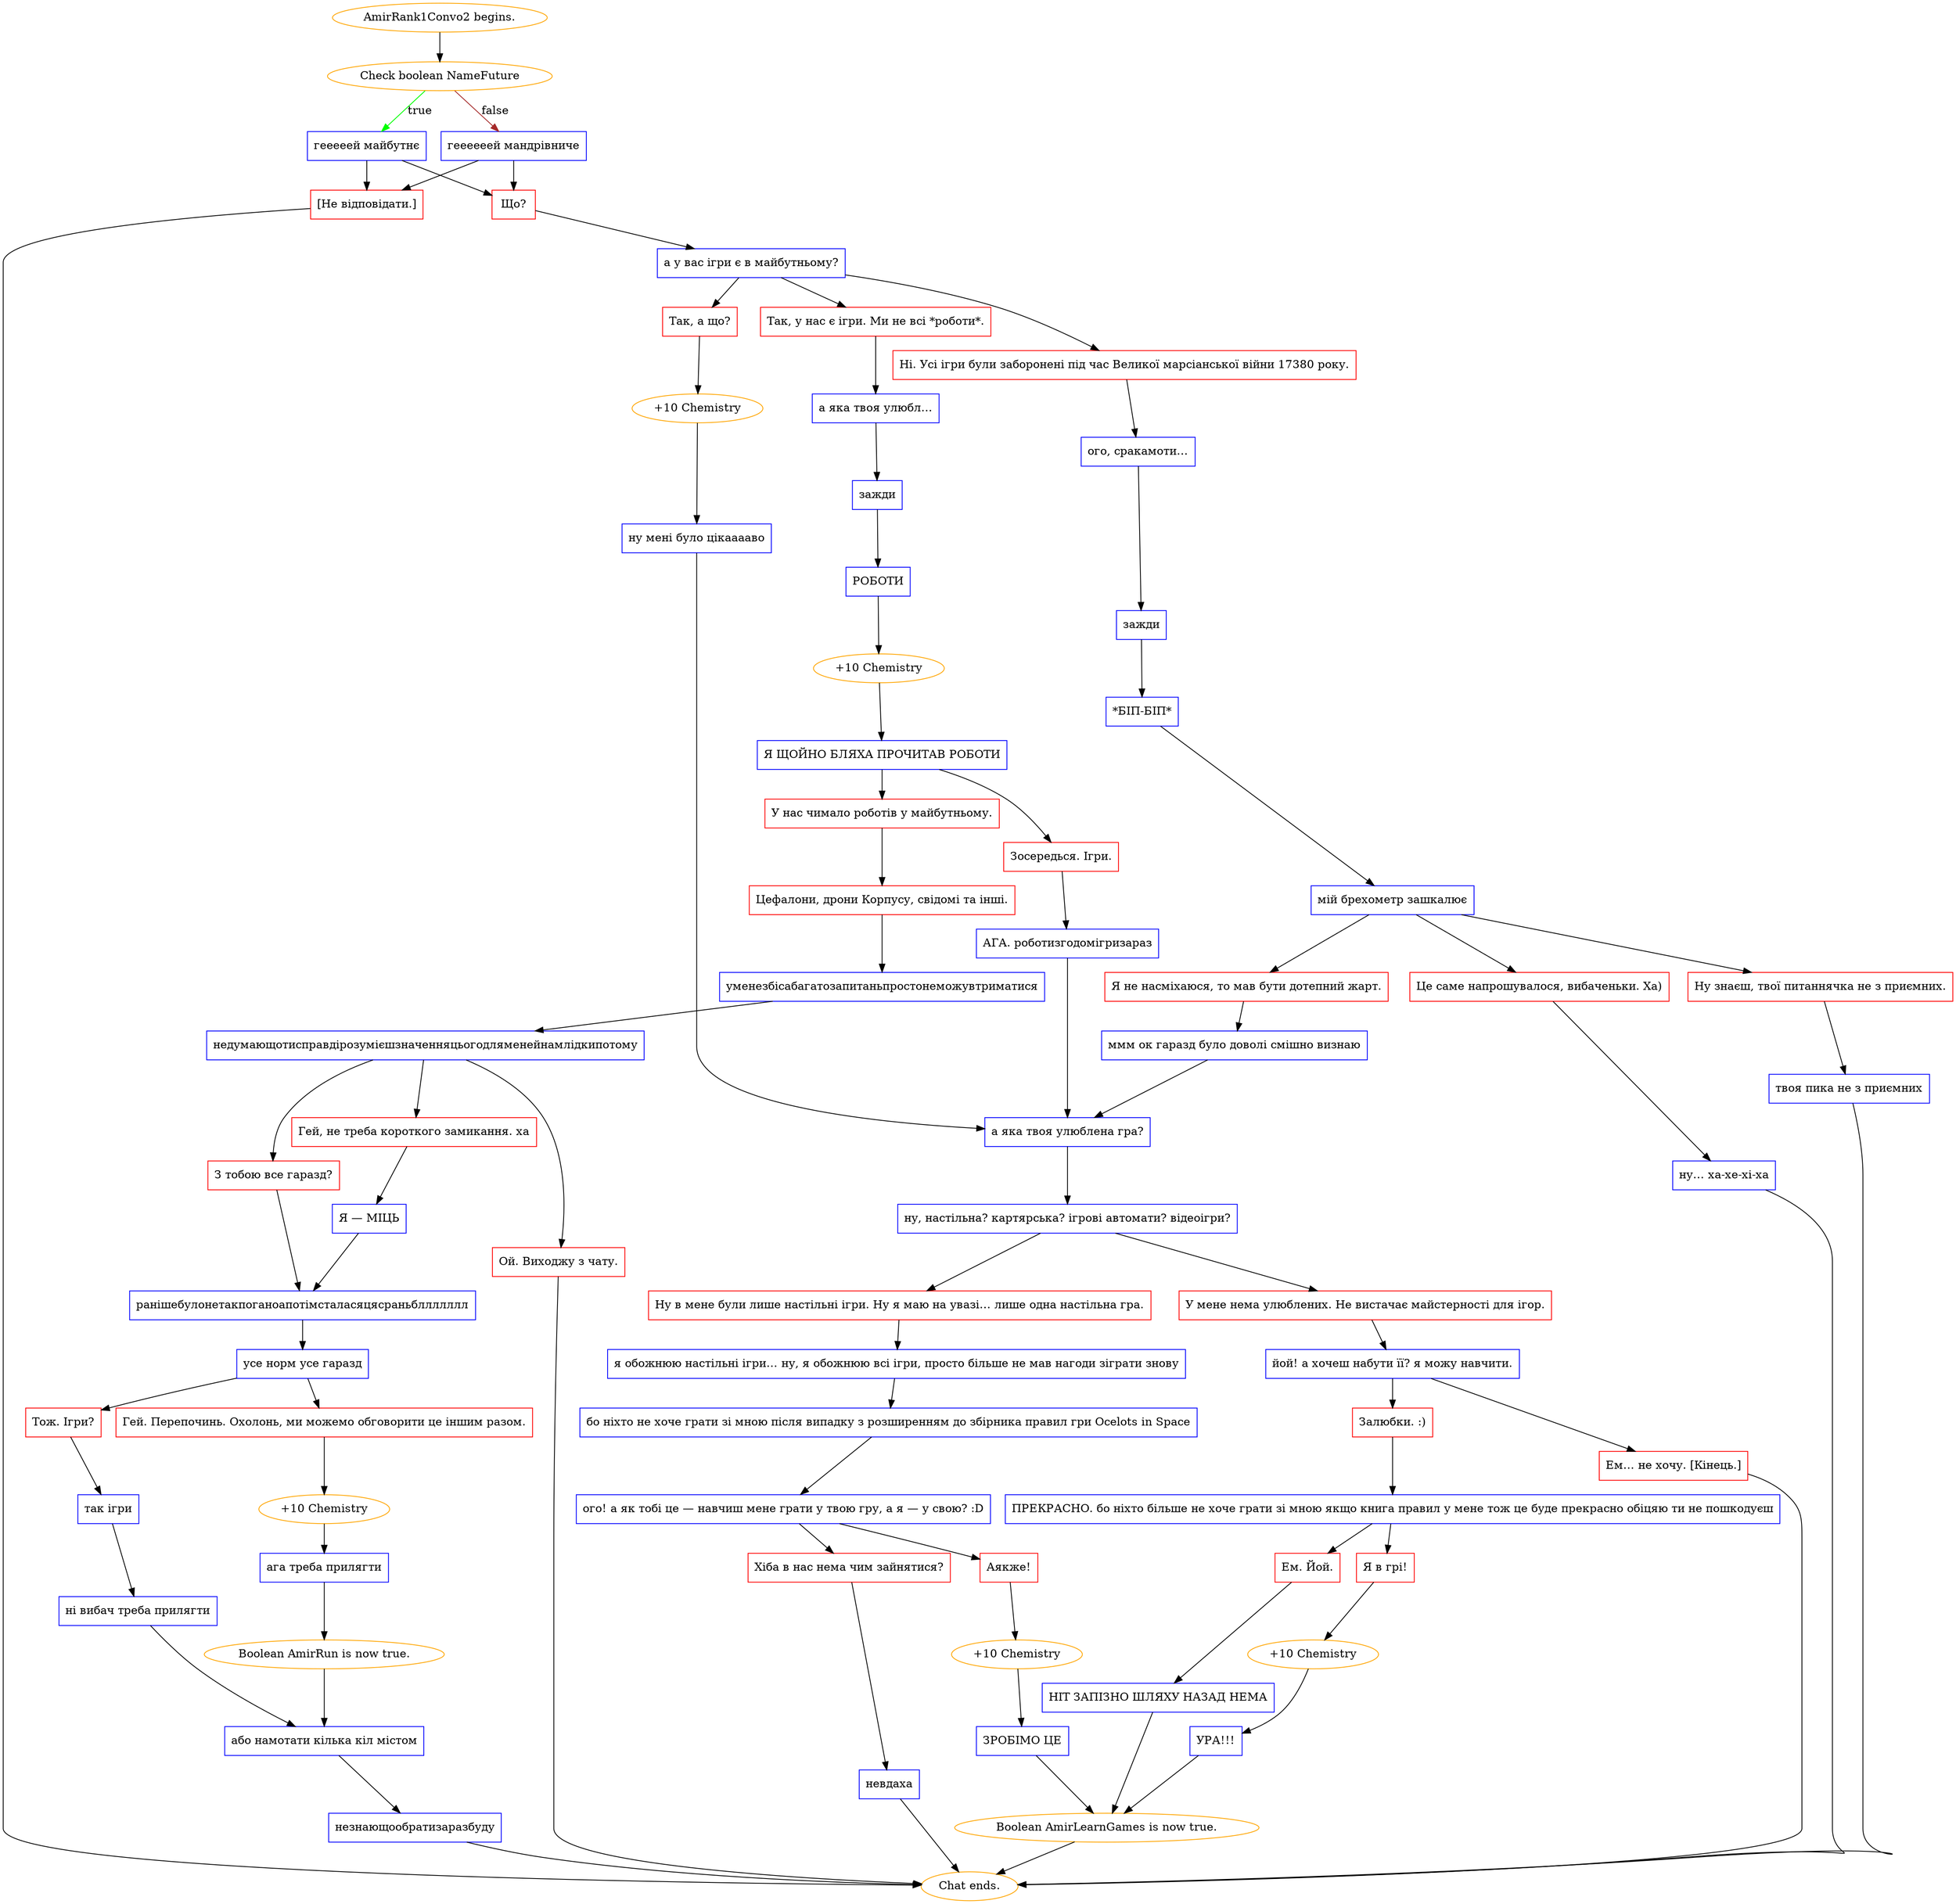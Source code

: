 digraph {
	"AmirRank1Convo2 begins." [color=orange];
		"AmirRank1Convo2 begins." -> j860260689;
	j860260689 [label="Check boolean NameFuture",color=orange];
		j860260689 -> j2421226718 [label=true,color=green];
		j860260689 -> j3719460499 [label=false,color=brown];
	j2421226718 [label="гееееей майбутнє",shape=box,color=blue];
		j2421226718 -> j900101425;
		j2421226718 -> j3548116585;
	j3719460499 [label="геееееей мандрівниче",shape=box,color=blue];
		j3719460499 -> j900101425;
		j3719460499 -> j3548116585;
	j900101425 [label="Що?",shape=box,color=red];
		j900101425 -> j4189539209;
	j3548116585 [label="[Не відповідати.]",shape=box,color=red];
		j3548116585 -> "Chat ends.";
	j4189539209 [label="а у вас ігри є в майбутньому?",shape=box,color=blue];
		j4189539209 -> j1191322311;
		j4189539209 -> j1765315057;
		j4189539209 -> j3285733485;
	"Chat ends." [color=orange];
	j1191322311 [label="Ні. Усі ігри були заборонені під час Великої марсіанської війни 17380 року.",shape=box,color=red];
		j1191322311 -> j3762128036;
	j1765315057 [label="Так, а що?",shape=box,color=red];
		j1765315057 -> j3854967562;
	j3285733485 [label="Так, у нас є ігри. Ми не всі *роботи*.",shape=box,color=red];
		j3285733485 -> j2752341623;
	j3762128036 [label="ого, сракамоти…",shape=box,color=blue];
		j3762128036 -> j516325583;
	j3854967562 [label="+10 Chemistry",color=orange];
		j3854967562 -> j4249690480;
	j2752341623 [label="а яка твоя улюбл…",shape=box,color=blue];
		j2752341623 -> j2600157377;
	j516325583 [label="зажди",shape=box,color=blue];
		j516325583 -> j439719580;
	j4249690480 [label="ну мені було цікааааво",shape=box,color=blue];
		j4249690480 -> j1215250307;
	j2600157377 [label="зажди",shape=box,color=blue];
		j2600157377 -> j2881597771;
	j439719580 [label="*БІП-БІП*",shape=box,color=blue];
		j439719580 -> j268674430;
	j1215250307 [label="а яка твоя улюблена гра?",shape=box,color=blue];
		j1215250307 -> j3208828277;
	j2881597771 [label="РОБОТИ",shape=box,color=blue];
		j2881597771 -> j1576647211;
	j268674430 [label="мій брехометр зашкалює",shape=box,color=blue];
		j268674430 -> j2747166846;
		j268674430 -> j1297997256;
		j268674430 -> j103154940;
	j3208828277 [label="ну, настільна? картярська? ігрові автомати? відеоігри?",shape=box,color=blue];
		j3208828277 -> j4209887468;
		j3208828277 -> j2005699373;
	j1576647211 [label="+10 Chemistry",color=orange];
		j1576647211 -> j1742508986;
	j2747166846 [label="Ну знаєш, твої питаннячка не з приємних.",shape=box,color=red];
		j2747166846 -> j972459041;
	j1297997256 [label="Це саме напрошувалося, вибаченьки. Ха)",shape=box,color=red];
		j1297997256 -> j803807204;
	j103154940 [label="Я не насміхаюся, то мав бути дотепний жарт.",shape=box,color=red];
		j103154940 -> j1658728485;
	j4209887468 [label="Ну в мене були лише настільні ігри. Ну я маю на увазі… лише одна настільна гра.",shape=box,color=red];
		j4209887468 -> j4168776437;
	j2005699373 [label="У мене нема улюблених. Не вистачає майстерності для ігор.",shape=box,color=red];
		j2005699373 -> j1173714098;
	j1742508986 [label="Я ЩОЙНО БЛЯХА ПРОЧИТАВ РОБОТИ",shape=box,color=blue];
		j1742508986 -> j751372225;
		j1742508986 -> j3663209800;
	j972459041 [label="твоя пика не з приємних",shape=box,color=blue];
		j972459041 -> "Chat ends.";
	j803807204 [label="ну… ха-хе-хі-ха",shape=box,color=blue];
		j803807204 -> "Chat ends.";
	j1658728485 [label="ммм ок гаразд було доволі смішно визнаю",shape=box,color=blue];
		j1658728485 -> j1215250307;
	j4168776437 [label="я обожнюю настільні ігри… ну, я обожнюю всі ігри, просто більше не мав нагоди зіграти знову",shape=box,color=blue];
		j4168776437 -> j3491685087;
	j1173714098 [label="йой! а хочеш набути її? я можу навчити.",shape=box,color=blue];
		j1173714098 -> j1879349818;
		j1173714098 -> j997625514;
	j751372225 [label="Зосередься. Ігри.",shape=box,color=red];
		j751372225 -> j599283200;
	j3663209800 [label="У нас чимало роботів у майбутньому.",shape=box,color=red];
		j3663209800 -> j2572480235;
	j3491685087 [label="бо ніхто не хоче грати зі мною після випадку з розширенням до збірника правил гри Ocelots in Space",shape=box,color=blue];
		j3491685087 -> j2772582973;
	j1879349818 [label="Залюбки. :)",shape=box,color=red];
		j1879349818 -> j900985858;
	j997625514 [label="Ем… не хочу. [Кінець.]",shape=box,color=red];
		j997625514 -> "Chat ends.";
	j599283200 [label="АГА. роботизгодомігризараз",shape=box,color=blue];
		j599283200 -> j1215250307;
	j2572480235 [label="Цефалони, дрони Корпусу, свідомі та інші.",shape=box,color=red];
		j2572480235 -> j782612472;
	j2772582973 [label="ого! а як тобі це — навчиш мене грати у твою гру, а я — у свою? :D",shape=box,color=blue];
		j2772582973 -> j3271665988;
		j2772582973 -> j3968462683;
	j900985858 [label="ПРЕКРАСНО. бо ніхто більше не хоче грати зі мною якщо книга правил у мене тож це буде прекрасно обіцяю ти не пошкодуєш",shape=box,color=blue];
		j900985858 -> j1582231824;
		j900985858 -> j1068779557;
	j782612472 [label="уменезбісабагатозапитаньпростонеможувтриматися",shape=box,color=blue];
		j782612472 -> j3774104053;
	j3271665988 [label="Аякже!",shape=box,color=red];
		j3271665988 -> j4088294214;
	j3968462683 [label="Хіба в нас нема чим зайнятися?",shape=box,color=red];
		j3968462683 -> j4069004258;
	j1582231824 [label="Ем. Йой.",shape=box,color=red];
		j1582231824 -> j899232706;
	j1068779557 [label="Я в грі!",shape=box,color=red];
		j1068779557 -> j1623428370;
	j3774104053 [label="недумающотисправдірозумієшзначенняцьогодляменейнамлідкипотому",shape=box,color=blue];
		j3774104053 -> j935682900;
		j3774104053 -> j512985268;
		j3774104053 -> j2150790017;
	j4088294214 [label="+10 Chemistry",color=orange];
		j4088294214 -> j2950838028;
	j4069004258 [label="невдаха",shape=box,color=blue];
		j4069004258 -> "Chat ends.";
	j899232706 [label="НІТ ЗАПІЗНО ШЛЯХУ НАЗАД НЕМА",shape=box,color=blue];
		j899232706 -> j4056981588;
	j1623428370 [label="+10 Chemistry",color=orange];
		j1623428370 -> j4127639247;
	j935682900 [label="Гей, не треба короткого замикання. ха",shape=box,color=red];
		j935682900 -> j2647100590;
	j512985268 [label="З тобою все гаразд?",shape=box,color=red];
		j512985268 -> j1347637256;
	j2150790017 [label="Ой. Виходжу з чату.",shape=box,color=red];
		j2150790017 -> "Chat ends.";
	j2950838028 [label="ЗРОБІМО ЦЕ",shape=box,color=blue];
		j2950838028 -> j4056981588;
	j4056981588 [label="Boolean AmirLearnGames is now true.",color=orange];
		j4056981588 -> "Chat ends.";
	j4127639247 [label="УРА!!!",shape=box,color=blue];
		j4127639247 -> j4056981588;
	j2647100590 [label="Я — МІЦЬ",shape=box,color=blue];
		j2647100590 -> j1347637256;
	j1347637256 [label="ранішебулонетакпоганоапотімсталасяцясраньбллллллл",shape=box,color=blue];
		j1347637256 -> j3660343436;
	j3660343436 [label="усе норм усе гаразд",shape=box,color=blue];
		j3660343436 -> j3355775882;
		j3660343436 -> j2381219119;
	j3355775882 [label="Тож. Ігри?",shape=box,color=red];
		j3355775882 -> j426012097;
	j2381219119 [label="Гей. Перепочинь. Охолонь, ми можемо обговорити це іншим разом.",shape=box,color=red];
		j2381219119 -> j104024506;
	j426012097 [label="так ігри",shape=box,color=blue];
		j426012097 -> j3362630823;
	j104024506 [label="+10 Chemistry",color=orange];
		j104024506 -> j748281144;
	j3362630823 [label="ні вибач треба прилягти",shape=box,color=blue];
		j3362630823 -> j1240421875;
	j748281144 [label="ага треба прилягти",shape=box,color=blue];
		j748281144 -> j4273784411;
	j1240421875 [label="або намотати кілька кіл містом",shape=box,color=blue];
		j1240421875 -> j1555277209;
	j4273784411 [label="Boolean AmirRun is now true.",color=orange];
		j4273784411 -> j1240421875;
	j1555277209 [label="незнающообратизаразбуду",shape=box,color=blue];
		j1555277209 -> "Chat ends.";
}